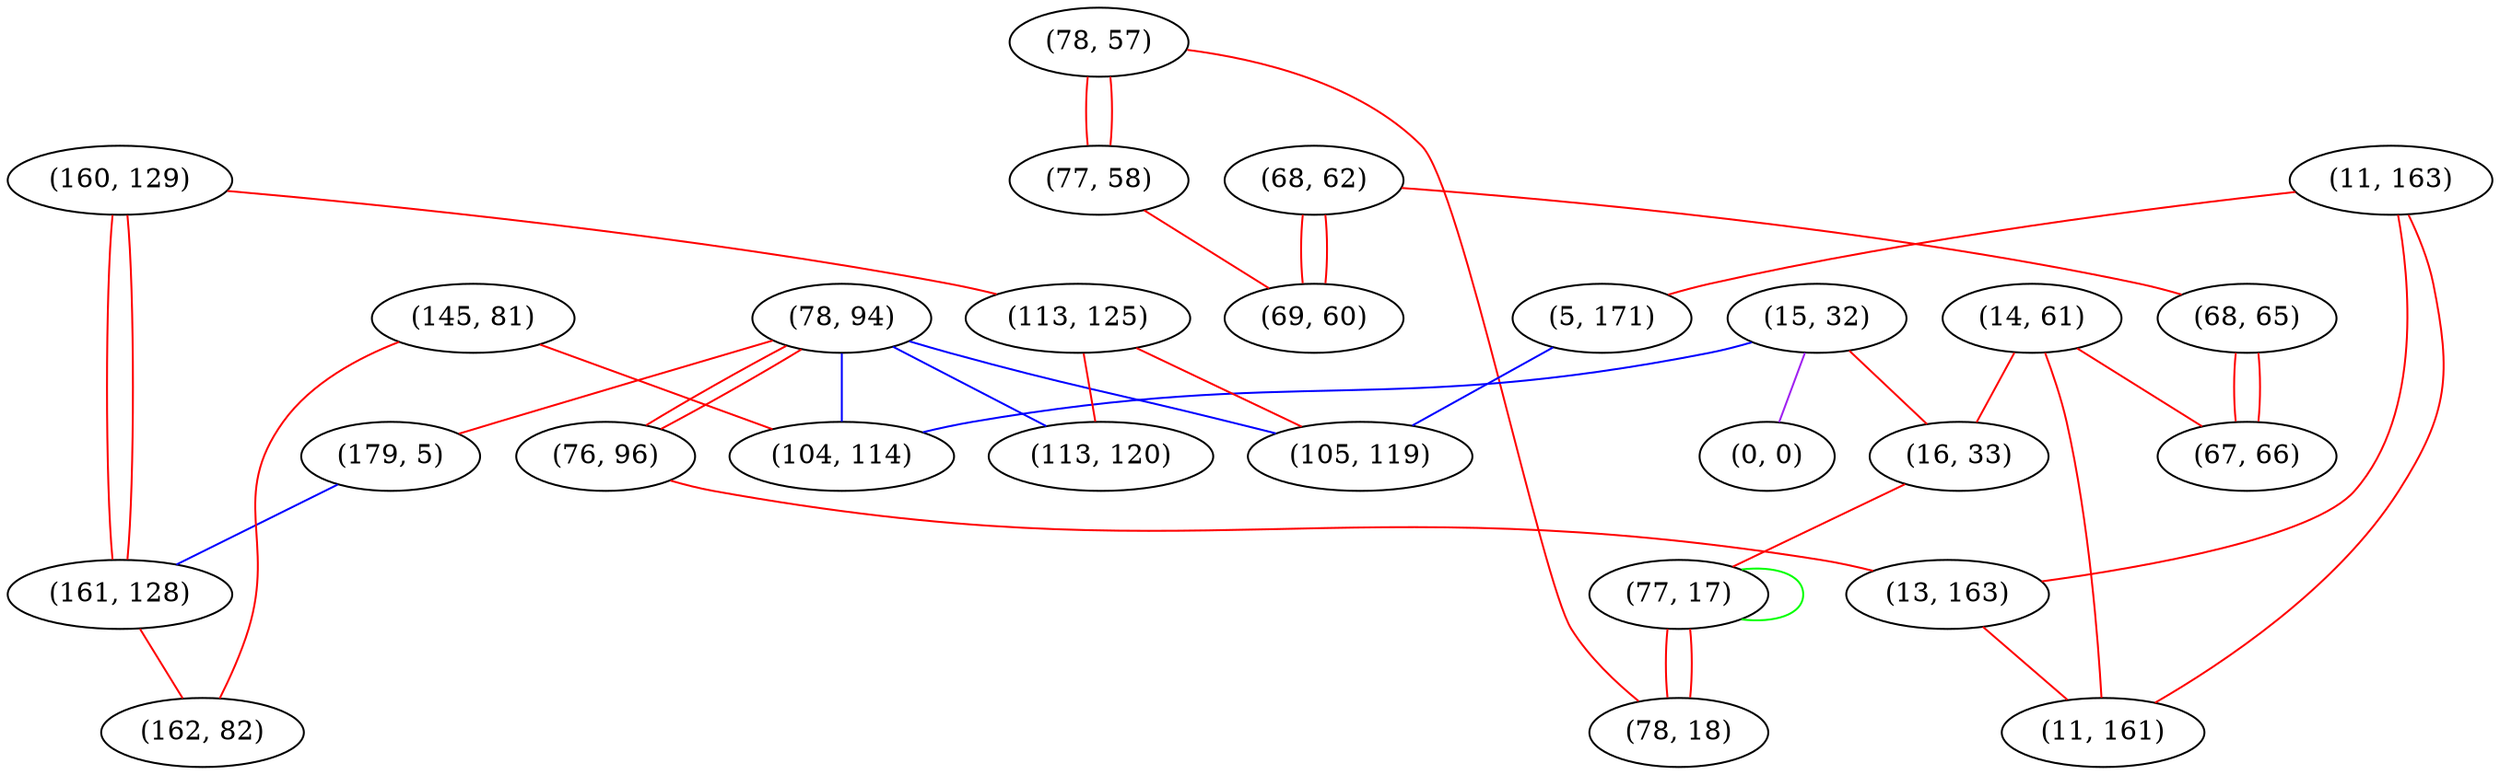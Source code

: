 graph "" {
"(160, 129)";
"(78, 94)";
"(78, 57)";
"(15, 32)";
"(11, 163)";
"(179, 5)";
"(68, 62)";
"(5, 171)";
"(76, 96)";
"(68, 65)";
"(145, 81)";
"(14, 61)";
"(67, 66)";
"(0, 0)";
"(13, 163)";
"(113, 125)";
"(16, 33)";
"(77, 17)";
"(11, 161)";
"(161, 128)";
"(162, 82)";
"(78, 18)";
"(77, 58)";
"(105, 119)";
"(113, 120)";
"(104, 114)";
"(69, 60)";
"(160, 129)" -- "(113, 125)"  [color=red, key=0, weight=1];
"(160, 129)" -- "(161, 128)"  [color=red, key=0, weight=1];
"(160, 129)" -- "(161, 128)"  [color=red, key=1, weight=1];
"(78, 94)" -- "(113, 120)"  [color=blue, key=0, weight=3];
"(78, 94)" -- "(105, 119)"  [color=blue, key=0, weight=3];
"(78, 94)" -- "(179, 5)"  [color=red, key=0, weight=1];
"(78, 94)" -- "(104, 114)"  [color=blue, key=0, weight=3];
"(78, 94)" -- "(76, 96)"  [color=red, key=0, weight=1];
"(78, 94)" -- "(76, 96)"  [color=red, key=1, weight=1];
"(78, 57)" -- "(78, 18)"  [color=red, key=0, weight=1];
"(78, 57)" -- "(77, 58)"  [color=red, key=0, weight=1];
"(78, 57)" -- "(77, 58)"  [color=red, key=1, weight=1];
"(15, 32)" -- "(16, 33)"  [color=red, key=0, weight=1];
"(15, 32)" -- "(0, 0)"  [color=purple, key=0, weight=4];
"(15, 32)" -- "(104, 114)"  [color=blue, key=0, weight=3];
"(11, 163)" -- "(13, 163)"  [color=red, key=0, weight=1];
"(11, 163)" -- "(11, 161)"  [color=red, key=0, weight=1];
"(11, 163)" -- "(5, 171)"  [color=red, key=0, weight=1];
"(179, 5)" -- "(161, 128)"  [color=blue, key=0, weight=3];
"(68, 62)" -- "(69, 60)"  [color=red, key=0, weight=1];
"(68, 62)" -- "(69, 60)"  [color=red, key=1, weight=1];
"(68, 62)" -- "(68, 65)"  [color=red, key=0, weight=1];
"(5, 171)" -- "(105, 119)"  [color=blue, key=0, weight=3];
"(76, 96)" -- "(13, 163)"  [color=red, key=0, weight=1];
"(68, 65)" -- "(67, 66)"  [color=red, key=0, weight=1];
"(68, 65)" -- "(67, 66)"  [color=red, key=1, weight=1];
"(145, 81)" -- "(104, 114)"  [color=red, key=0, weight=1];
"(145, 81)" -- "(162, 82)"  [color=red, key=0, weight=1];
"(14, 61)" -- "(16, 33)"  [color=red, key=0, weight=1];
"(14, 61)" -- "(67, 66)"  [color=red, key=0, weight=1];
"(14, 61)" -- "(11, 161)"  [color=red, key=0, weight=1];
"(13, 163)" -- "(11, 161)"  [color=red, key=0, weight=1];
"(113, 125)" -- "(113, 120)"  [color=red, key=0, weight=1];
"(113, 125)" -- "(105, 119)"  [color=red, key=0, weight=1];
"(16, 33)" -- "(77, 17)"  [color=red, key=0, weight=1];
"(77, 17)" -- "(77, 17)"  [color=green, key=0, weight=2];
"(77, 17)" -- "(78, 18)"  [color=red, key=0, weight=1];
"(77, 17)" -- "(78, 18)"  [color=red, key=1, weight=1];
"(161, 128)" -- "(162, 82)"  [color=red, key=0, weight=1];
"(77, 58)" -- "(69, 60)"  [color=red, key=0, weight=1];
}
